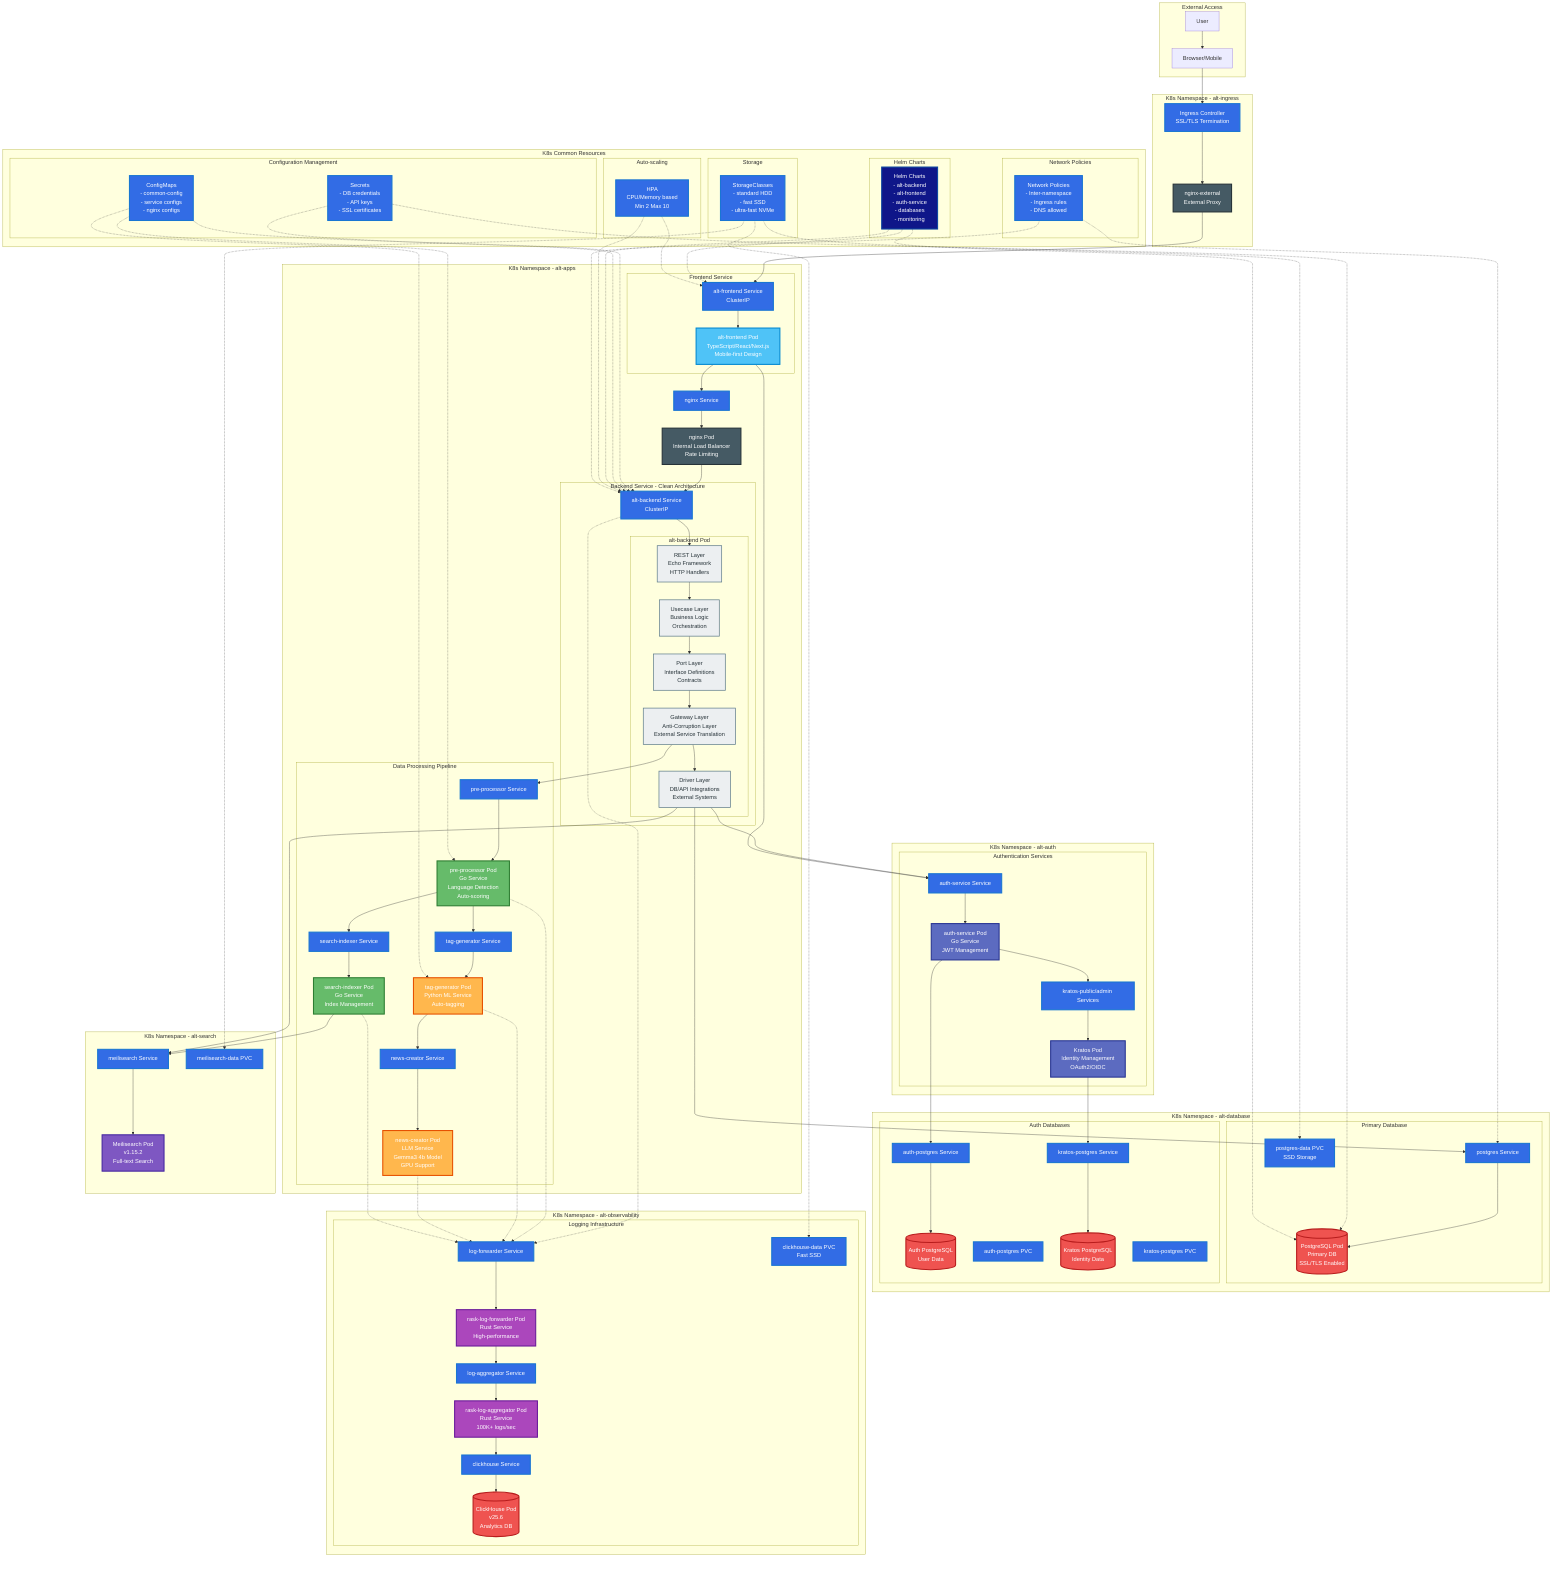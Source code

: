 graph TB
    %% スタイル定義
    classDef frontend fill:#4FC3F7,stroke:#0288D1,stroke-width:3px,color:#fff
    classDef backend fill:#66BB6A,stroke:#2E7D32,stroke-width:3px,color:#fff
    classDef ai fill:#FFB74D,stroke:#E65100,stroke-width:3px,color:#fff
    classDef database fill:#EF5350,stroke:#B71C1C,stroke-width:3px,color:#fff
    classDef search fill:#7E57C2,stroke:#4527A0,stroke-width:3px,color:#fff
    classDef logging fill:#AB47BC,stroke:#6A1B9A,stroke-width:3px,color:#fff
    classDef auth fill:#5C6BC0,stroke:#283593,stroke-width:3px,color:#fff
    classDef infra fill:#455A64,stroke:#263238,stroke-width:3px,color:#fff
    classDef k8s fill:#326CE5,stroke:#1976D2,stroke-width:3px,color:#fff
    classDef helm fill:#0F1689,stroke:#0D47A1,stroke-width:3px,color:#fff
    classDef layer fill:#ECEFF1,stroke:#607D8B,stroke-width:2px,color:#263238

    %% User Interface Layer
    subgraph ExternalAccess[External Access]
        User[User]
        Browser[Browser/Mobile]
    end

    %% Kubernetes Ingress Layer
    subgraph IngressNamespace[K8s Namespace - alt-ingress]
        IngressController[Ingress Controller<br/>SSL/TLS Termination]:::k8s
        NginxExternal[nginx-external<br/>External Proxy]:::infra
    end

    %% Frontend Layer
    subgraph AppsNamespace[K8s Namespace - alt-apps]
        subgraph FrontendService[Frontend Service]
            FrontendPod[alt-frontend Pod<br/>TypeScript/React/Next.js<br/>Mobile-first Design]:::frontend
            FrontendSvc[alt-frontend Service<br/>ClusterIP]:::k8s
        end

        %% Backend - Clean Architecture
        subgraph BackendService[Backend Service - Clean Architecture]
            subgraph BackendPod[alt-backend Pod]
                REST[REST Layer<br/>Echo Framework<br/>HTTP Handlers]:::layer
                Usecase[Usecase Layer<br/>Business Logic<br/>Orchestration]:::layer
                Port[Port Layer<br/>Interface Definitions<br/>Contracts]:::layer
                Gateway[Gateway Layer<br/>Anti-Corruption Layer<br/>External Service Translation]:::layer
                Driver[Driver Layer<br/>DB/API Integrations<br/>External Systems]:::layer

                REST --> Usecase
                Usecase --> Port
                Port --> Gateway
                Gateway --> Driver
            end
            BackendSvc[alt-backend Service<br/>ClusterIP]:::k8s
        end

        %% Data Processing Pipeline
        subgraph DataPipeline[Data Processing Pipeline]
            PreProcessorPod[pre-processor Pod<br/>Go Service<br/>Language Detection<br/>Auto-scoring]:::backend
            PreProcessorSvc[pre-processor Service]:::k8s

            TagGeneratorPod[tag-generator Pod<br/>Python ML Service<br/>Auto-tagging]:::ai
            TagGeneratorSvc[tag-generator Service]:::k8s

            NewsCreatorPod[news-creator Pod<br/>LLM Service<br/>Gemma3 4b Model<br/>GPU Support]:::ai
            NewsCreatorSvc[news-creator Service]:::k8s

            SearchIndexerPod[search-indexer Pod<br/>Go Service<br/>Index Management]:::backend
            SearchIndexerSvc[search-indexer Service]:::k8s
        end

        %% Internal NGINX
        NginxInternal[nginx Pod<br/>Internal Load Balancer<br/>Rate Limiting]:::infra
        NginxInternalSvc[nginx Service]:::k8s
    end

    %% Authentication Layer
    subgraph AuthNamespace[K8s Namespace - alt-auth]
        subgraph AuthServices[Authentication Services]
            AuthServicePod[auth-service Pod<br/>Go Service<br/>JWT Management]:::auth
            AuthServiceSvc[auth-service Service]:::k8s

            KratosPod[Kratos Pod<br/>Identity Management<br/>OAuth2/OIDC]:::auth
            KratosSvc[kratos-public/admin Services]:::k8s
        end
    end

    %% Database Layer
    subgraph DatabaseNamespace[K8s Namespace - alt-database]
        subgraph PrimaryDatabase[Primary Database]
            PostgresPod[(PostgreSQL Pod<br/>Primary DB<br/>SSL/TLS Enabled)]:::database
            PostgresSvc[postgres Service]:::k8s
            PostgresPVC[postgres-data PVC<br/>SSD Storage]:::k8s
        end

        subgraph AuthDatabases[Auth Databases]
            AuthPostgresPod[(Auth PostgreSQL<br/>User Data)]:::database
            AuthPostgresSvc[auth-postgres Service]:::k8s
            AuthPostgresPVC[auth-postgres PVC]:::k8s

            KratosPostgresPod[(Kratos PostgreSQL<br/>Identity Data)]:::database
            KratosPostgresSvc[kratos-postgres Service]:::k8s
            KratosPostgresPVC[kratos-postgres PVC]:::k8s
        end
    end

    %% Search Engine Layer
    subgraph SearchNamespace[K8s Namespace - alt-search]
        MeilisearchPod[Meilisearch Pod<br/>v1.15.2<br/>Full-text Search]:::search
        MeilisearchSvc[meilisearch Service]:::k8s
        MeilisearchPVC[meilisearch-data PVC]:::k8s
    end

    %% Logging and Monitoring Layer
    subgraph ObservabilityNamespace[K8s Namespace - alt-observability]
        subgraph LoggingInfra[Logging Infrastructure]
            LogForwarderPod[rask-log-forwarder Pod<br/>Rust Service<br/>High-performance]:::logging
            LogForwarderSvc[log-forwarder Service]:::k8s

            LogAggregatorPod[rask-log-aggregator Pod<br/>Rust Service<br/>100K+ logs/sec]:::logging
            LogAggregatorSvc[log-aggregator Service]:::k8s

            ClickHousePod[(ClickHouse Pod<br/>v25.6<br/>Analytics DB)]:::database
            ClickHouseSvc[clickhouse Service]:::k8s
            ClickHousePVC[clickhouse-data PVC<br/>Fast SSD]:::k8s
        end
    end

    %% Kubernetes Common Components
    subgraph K8sCommon[K8s Common Resources]
        subgraph ConfigManagement[Configuration Management]
            ConfigMaps[ConfigMaps<br/>- common-config<br/>- service configs<br/>- nginx configs]:::k8s
            Secrets[Secrets<br/>- DB credentials<br/>- API keys<br/>- SSL certificates]:::k8s
        end

        subgraph HelmManagement[Helm Charts]
            HelmCharts[Helm Charts<br/>- alt-backend<br/>- alt-frontend<br/>- auth-service<br/>- databases<br/>- monitoring]:::helm
        end

        subgraph AutoScaling[Auto-scaling]
            HPA[HPA<br/>CPU/Memory based<br/>Min 2 Max 10]:::k8s
        end

        subgraph StorageManagement[Storage]
            StorageClasses[StorageClasses<br/>- standard HDD<br/>- fast SSD<br/>- ultra-fast NVMe]:::k8s
        end

        subgraph NetworkSecurity[Network Policies]
            NetworkPolicies[Network Policies<br/>- Inter-namespace<br/>- Ingress rules<br/>- DNS allowed]:::k8s
        end
    end

    %% Connection Flow
    User --> Browser
    Browser --> IngressController
    IngressController --> NginxExternal
    NginxExternal --> FrontendSvc
    FrontendSvc --> FrontendPod

    FrontendPod --> NginxInternalSvc
    NginxInternalSvc --> NginxInternal
    NginxInternal --> BackendSvc
    BackendSvc --> REST

    %% Clean Architecture Internal Flow
    Driver --> PostgresSvc
    Driver --> MeilisearchSvc
    Driver --> AuthServiceSvc

    %% Backend to Data Processing Pipeline
    Gateway --> PreProcessorSvc
    PreProcessorSvc --> PreProcessorPod
    PreProcessorPod --> TagGeneratorSvc
    TagGeneratorSvc --> TagGeneratorPod
    TagGeneratorPod --> NewsCreatorSvc
    NewsCreatorSvc --> NewsCreatorPod

    %% Search Index Updates
    PreProcessorPod --> SearchIndexerSvc
    SearchIndexerSvc --> SearchIndexerPod
    SearchIndexerPod --> MeilisearchSvc

    %% Database Connections
    PostgresSvc --> PostgresPod
    AuthServicePod --> AuthPostgresSvc
    AuthPostgresSvc --> AuthPostgresPod
    KratosPod --> KratosPostgresSvc
    KratosPostgresSvc --> KratosPostgresPod

    %% Search Engine Connection
    MeilisearchSvc --> MeilisearchPod

    %% Logging Flow
    BackendSvc -.-> LogForwarderSvc
    PreProcessorPod -.-> LogForwarderSvc
    TagGeneratorPod -.-> LogForwarderSvc
    NewsCreatorPod -.-> LogForwarderSvc
    SearchIndexerPod -.-> LogForwarderSvc

    LogForwarderSvc --> LogForwarderPod
    LogForwarderPod --> LogAggregatorSvc
    LogAggregatorSvc --> LogAggregatorPod
    LogAggregatorPod --> ClickHouseSvc
    ClickHouseSvc --> ClickHousePod

    %% Authentication Flow
    FrontendPod --> AuthServiceSvc
    AuthServiceSvc --> AuthServicePod
    AuthServicePod --> KratosSvc
    KratosSvc --> KratosPod

    %% Configuration Management
    ConfigMaps -.-> BackendSvc
    ConfigMaps -.-> PreProcessorPod
    ConfigMaps -.-> TagGeneratorPod
    Secrets -.-> BackendSvc
    Secrets -.-> PostgresPod

    %% Helm Management
    HelmCharts -.-> BackendSvc
    HelmCharts -.-> FrontendSvc
    HelmCharts -.-> PostgresPod

    %% Auto-scaling
    HPA -.-> BackendSvc
    HPA -.-> FrontendSvc

    %% Storage
    StorageClasses -.-> PostgresPVC
    StorageClasses -.-> MeilisearchPVC
    StorageClasses -.-> ClickHousePVC

    %% Network Policies
    NetworkPolicies -.-> BackendSvc
    NetworkPolicies -.-> PostgresSvc